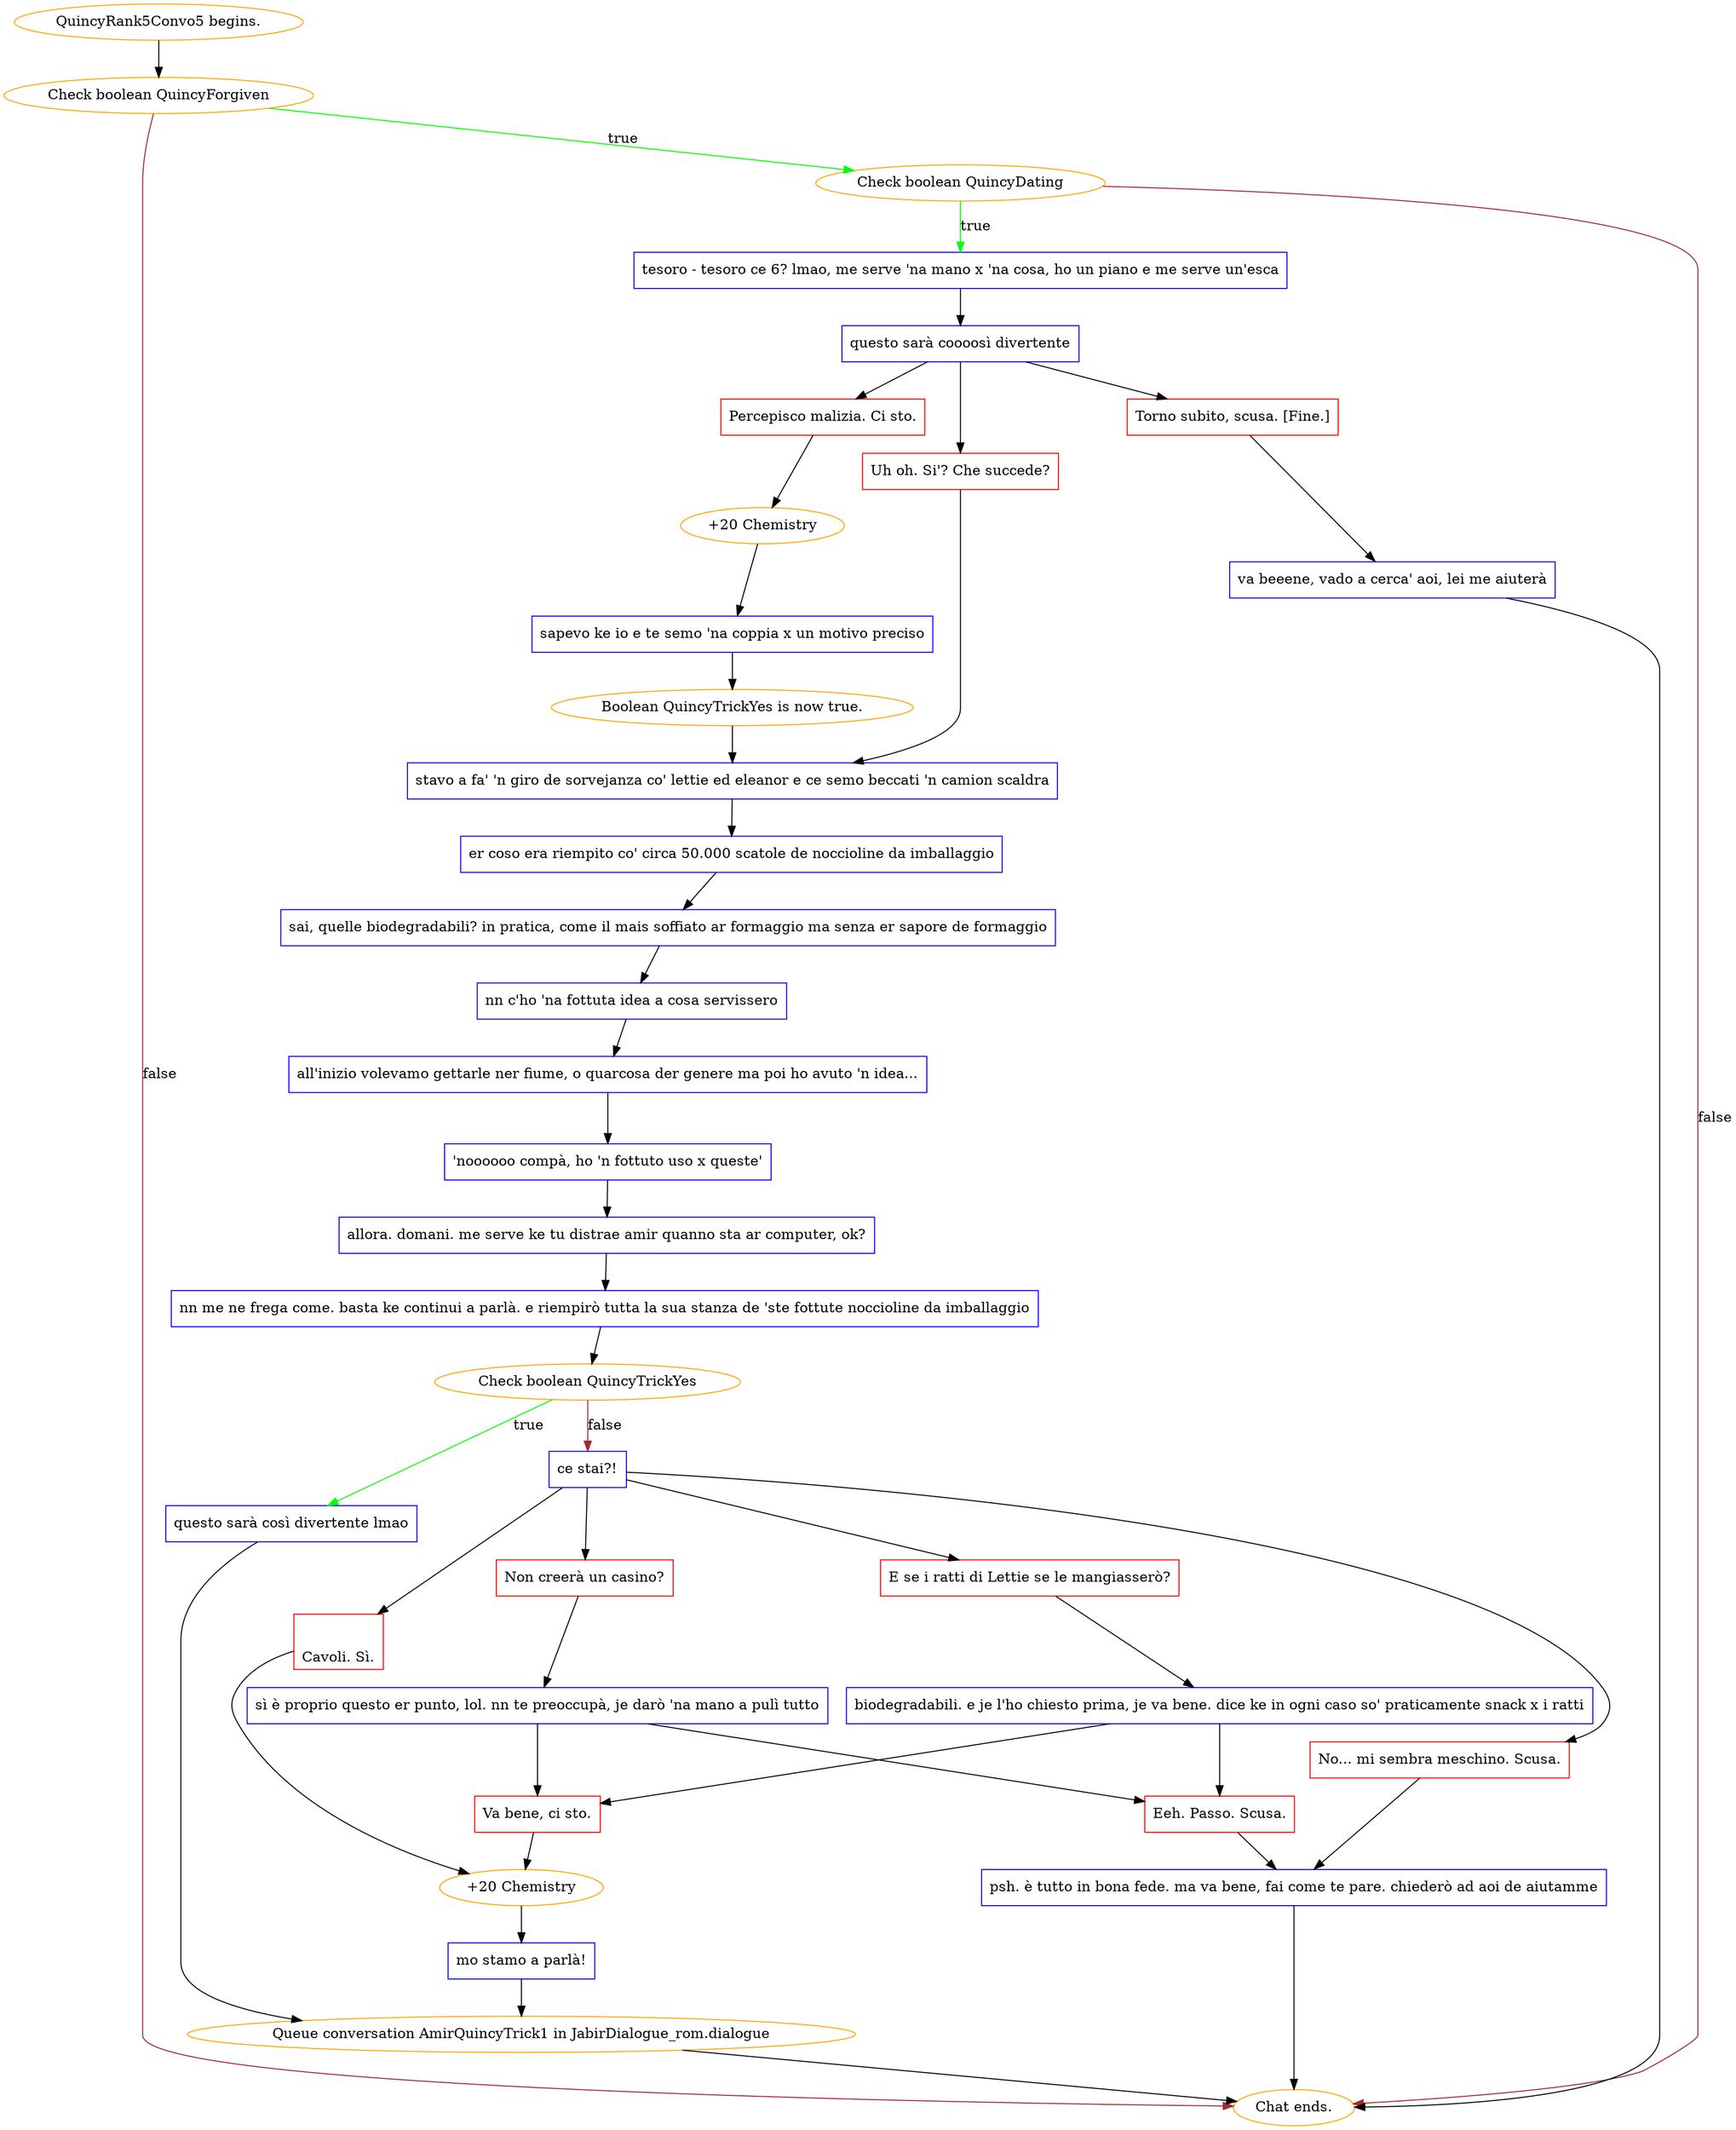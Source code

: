 digraph {
	"QuincyRank5Convo5 begins." [color=orange];
		"QuincyRank5Convo5 begins." -> j2406381004;
	j2406381004 [label="Check boolean QuincyForgiven",color=orange];
		j2406381004 -> j2463720372 [label=true,color=green];
		j2406381004 -> "Chat ends." [label=false,color=brown];
	j2463720372 [label="Check boolean QuincyDating",color=orange];
		j2463720372 -> j3376516938 [label=true,color=green];
		j2463720372 -> "Chat ends." [label=false,color=brown];
	"Chat ends." [color=orange];
	j3376516938 [label="tesoro - tesoro ce 6? lmao, me serve 'na mano x 'na cosa, ho un piano e me serve un'esca",shape=box,color=blue];
		j3376516938 -> j3938852040;
	j3938852040 [label="questo sarà coooosì divertente",shape=box,color=blue];
		j3938852040 -> j2615573429;
		j3938852040 -> j597018173;
		j3938852040 -> j1751352260;
	j2615573429 [label="Percepisco malizia. Ci sto.",shape=box,color=red];
		j2615573429 -> j1919438168;
	j597018173 [label="Uh oh. Si'? Che succede?",shape=box,color=red];
		j597018173 -> j4148102029;
	j1751352260 [label="Torno subito, scusa. [Fine.]",shape=box,color=red];
		j1751352260 -> j3671504193;
	j1919438168 [label="+20 Chemistry",color=orange];
		j1919438168 -> j3214772280;
	j4148102029 [label="stavo a fa' 'n giro de sorvejanza co' lettie ed eleanor e ce semo beccati 'n camion scaldra",shape=box,color=blue];
		j4148102029 -> j119623239;
	j3671504193 [label="va beeene, vado a cerca' aoi, lei me aiuterà",shape=box,color=blue];
		j3671504193 -> "Chat ends.";
	j3214772280 [label="sapevo ke io e te semo 'na coppia x un motivo preciso",shape=box,color=blue];
		j3214772280 -> j3163818284;
	j119623239 [label="er coso era riempito co' circa 50.000 scatole de noccioline da imballaggio",shape=box,color=blue];
		j119623239 -> j2980495827;
	j3163818284 [label="Boolean QuincyTrickYes is now true.",color=orange];
		j3163818284 -> j4148102029;
	j2980495827 [label="sai, quelle biodegradabili? in pratica, come il mais soffiato ar formaggio ma senza er sapore de formaggio",shape=box,color=blue];
		j2980495827 -> j2708372830;
	j2708372830 [label="nn c'ho 'na fottuta idea a cosa servissero",shape=box,color=blue];
		j2708372830 -> j379860155;
	j379860155 [label="all'inizio volevamo gettarle ner fiume, o quarcosa der genere ma poi ho avuto 'n idea...",shape=box,color=blue];
		j379860155 -> j2777691403;
	j2777691403 [label="'noooooo compà, ho 'n fottuto uso x queste'",shape=box,color=blue];
		j2777691403 -> j2201145778;
	j2201145778 [label="allora. domani. me serve ke tu distrae amir quanno sta ar computer, ok?",shape=box,color=blue];
		j2201145778 -> j4252104505;
	j4252104505 [label="nn me ne frega come. basta ke continui a parlà. e riempirò tutta la sua stanza de 'ste fottute noccioline da imballaggio",shape=box,color=blue];
		j4252104505 -> j1473036272;
	j1473036272 [label="Check boolean QuincyTrickYes",color=orange];
		j1473036272 -> j2278036373 [label=true,color=green];
		j1473036272 -> j2114750799 [label=false,color=brown];
	j2278036373 [label="questo sarà così divertente lmao",shape=box,color=blue];
		j2278036373 -> "Initiate conversation AmirQuincyTrick1 in JabirDialogue_rom.dialogue";
	j2114750799 [label="ce stai?!",shape=box,color=blue];
		j2114750799 -> j27678639;
		j2114750799 -> j3369630864;
		j2114750799 -> j3858788135;
		j2114750799 -> j2301319620;
	"Initiate conversation AmirQuincyTrick1 in JabirDialogue_rom.dialogue" [label="Queue conversation AmirQuincyTrick1 in JabirDialogue_rom.dialogue",color=orange];
		"Initiate conversation AmirQuincyTrick1 in JabirDialogue_rom.dialogue" -> "Chat ends.";
	j27678639 [label="
Cavoli. Sì.",shape=box,color=red];
		j27678639 -> j3287440242;
	j3369630864 [label="Non creerà un casino?",shape=box,color=red];
		j3369630864 -> j129470074;
	j3858788135 [label="E se i ratti di Lettie se le mangiasserò?",shape=box,color=red];
		j3858788135 -> j386912661;
	j2301319620 [label="No... mi sembra meschino. Scusa.",shape=box,color=red];
		j2301319620 -> j3161497430;
	j3287440242 [label="+20 Chemistry",color=orange];
		j3287440242 -> j2868362029;
	j129470074 [label="sì è proprio questo er punto, lol. nn te preoccupà, je darò 'na mano a pulì tutto",shape=box,color=blue];
		j129470074 -> j3114588111;
		j129470074 -> j2261309148;
	j386912661 [label="biodegradabili. e je l'ho chiesto prima, je va bene. dice ke in ogni caso so' praticamente snack x i ratti",shape=box,color=blue];
		j386912661 -> j3114588111;
		j386912661 -> j2261309148;
	j3161497430 [label="psh. è tutto in bona fede. ma va bene, fai come te pare. chiederò ad aoi de aiutamme",shape=box,color=blue];
		j3161497430 -> "Chat ends.";
	j2868362029 [label="mo stamo a parlà!",shape=box,color=blue];
		j2868362029 -> "Initiate conversation AmirQuincyTrick1 in JabirDialogue_rom.dialogue";
	j3114588111 [label="Va bene, ci sto.",shape=box,color=red];
		j3114588111 -> j3287440242;
	j2261309148 [label="Eeh. Passo. Scusa.",shape=box,color=red];
		j2261309148 -> j3161497430;
}